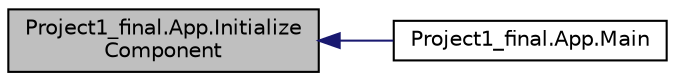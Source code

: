 digraph "Project1_final.App.InitializeComponent"
{
  edge [fontname="Helvetica",fontsize="10",labelfontname="Helvetica",labelfontsize="10"];
  node [fontname="Helvetica",fontsize="10",shape=record];
  rankdir="LR";
  Node1 [label="Project1_final.App.Initialize\lComponent",height=0.2,width=0.4,color="black", fillcolor="grey75", style="filled", fontcolor="black"];
  Node1 -> Node2 [dir="back",color="midnightblue",fontsize="10",style="solid",fontname="Helvetica"];
  Node2 [label="Project1_final.App.Main",height=0.2,width=0.4,color="black", fillcolor="white", style="filled",URL="$class_project1__final_1_1_app.html#ad1caf21605429ec258b5a63b136173d3",tooltip="Application Entry Point. "];
}
